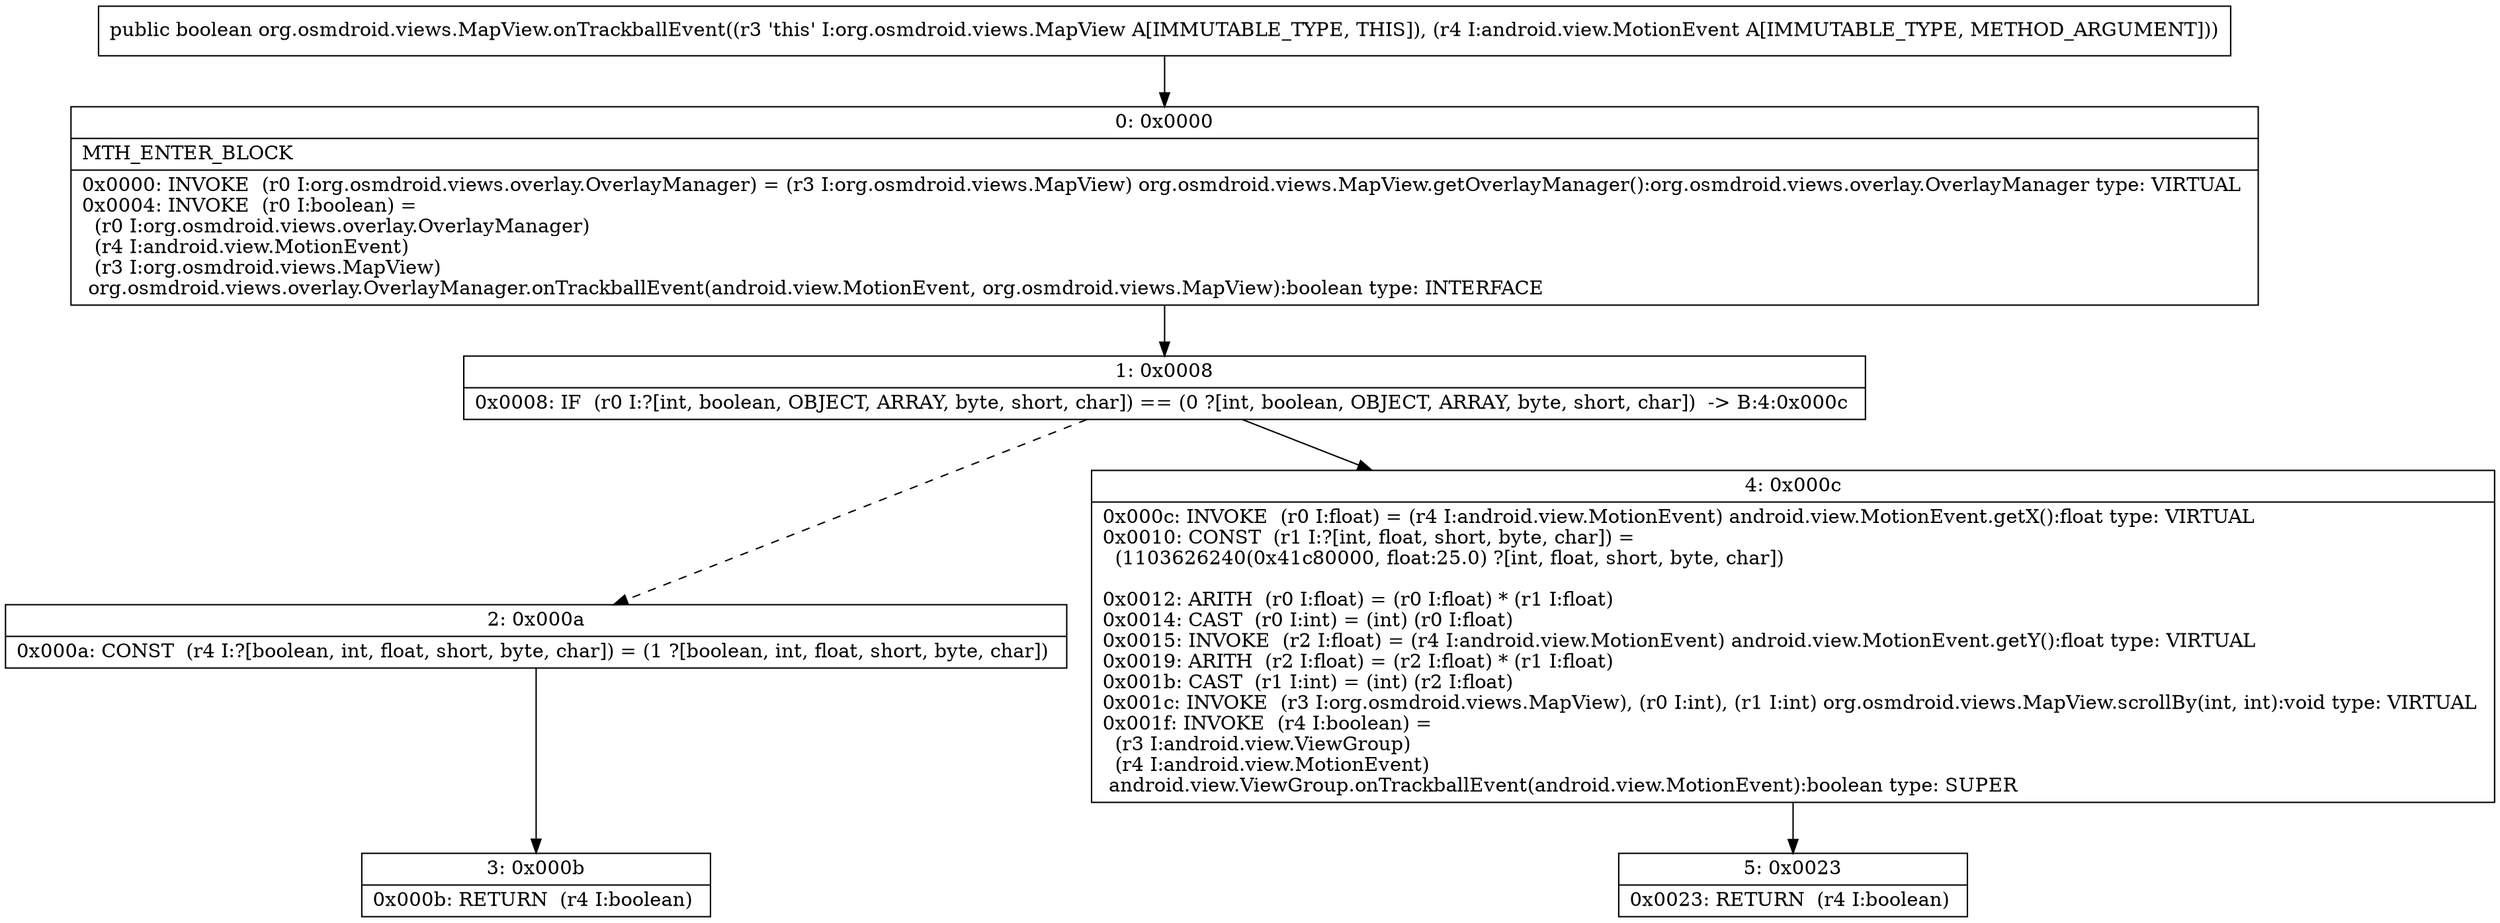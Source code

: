 digraph "CFG fororg.osmdroid.views.MapView.onTrackballEvent(Landroid\/view\/MotionEvent;)Z" {
Node_0 [shape=record,label="{0\:\ 0x0000|MTH_ENTER_BLOCK\l|0x0000: INVOKE  (r0 I:org.osmdroid.views.overlay.OverlayManager) = (r3 I:org.osmdroid.views.MapView) org.osmdroid.views.MapView.getOverlayManager():org.osmdroid.views.overlay.OverlayManager type: VIRTUAL \l0x0004: INVOKE  (r0 I:boolean) = \l  (r0 I:org.osmdroid.views.overlay.OverlayManager)\l  (r4 I:android.view.MotionEvent)\l  (r3 I:org.osmdroid.views.MapView)\l org.osmdroid.views.overlay.OverlayManager.onTrackballEvent(android.view.MotionEvent, org.osmdroid.views.MapView):boolean type: INTERFACE \l}"];
Node_1 [shape=record,label="{1\:\ 0x0008|0x0008: IF  (r0 I:?[int, boolean, OBJECT, ARRAY, byte, short, char]) == (0 ?[int, boolean, OBJECT, ARRAY, byte, short, char])  \-\> B:4:0x000c \l}"];
Node_2 [shape=record,label="{2\:\ 0x000a|0x000a: CONST  (r4 I:?[boolean, int, float, short, byte, char]) = (1 ?[boolean, int, float, short, byte, char]) \l}"];
Node_3 [shape=record,label="{3\:\ 0x000b|0x000b: RETURN  (r4 I:boolean) \l}"];
Node_4 [shape=record,label="{4\:\ 0x000c|0x000c: INVOKE  (r0 I:float) = (r4 I:android.view.MotionEvent) android.view.MotionEvent.getX():float type: VIRTUAL \l0x0010: CONST  (r1 I:?[int, float, short, byte, char]) = \l  (1103626240(0x41c80000, float:25.0) ?[int, float, short, byte, char])\l \l0x0012: ARITH  (r0 I:float) = (r0 I:float) * (r1 I:float) \l0x0014: CAST  (r0 I:int) = (int) (r0 I:float) \l0x0015: INVOKE  (r2 I:float) = (r4 I:android.view.MotionEvent) android.view.MotionEvent.getY():float type: VIRTUAL \l0x0019: ARITH  (r2 I:float) = (r2 I:float) * (r1 I:float) \l0x001b: CAST  (r1 I:int) = (int) (r2 I:float) \l0x001c: INVOKE  (r3 I:org.osmdroid.views.MapView), (r0 I:int), (r1 I:int) org.osmdroid.views.MapView.scrollBy(int, int):void type: VIRTUAL \l0x001f: INVOKE  (r4 I:boolean) = \l  (r3 I:android.view.ViewGroup)\l  (r4 I:android.view.MotionEvent)\l android.view.ViewGroup.onTrackballEvent(android.view.MotionEvent):boolean type: SUPER \l}"];
Node_5 [shape=record,label="{5\:\ 0x0023|0x0023: RETURN  (r4 I:boolean) \l}"];
MethodNode[shape=record,label="{public boolean org.osmdroid.views.MapView.onTrackballEvent((r3 'this' I:org.osmdroid.views.MapView A[IMMUTABLE_TYPE, THIS]), (r4 I:android.view.MotionEvent A[IMMUTABLE_TYPE, METHOD_ARGUMENT])) }"];
MethodNode -> Node_0;
Node_0 -> Node_1;
Node_1 -> Node_2[style=dashed];
Node_1 -> Node_4;
Node_2 -> Node_3;
Node_4 -> Node_5;
}

